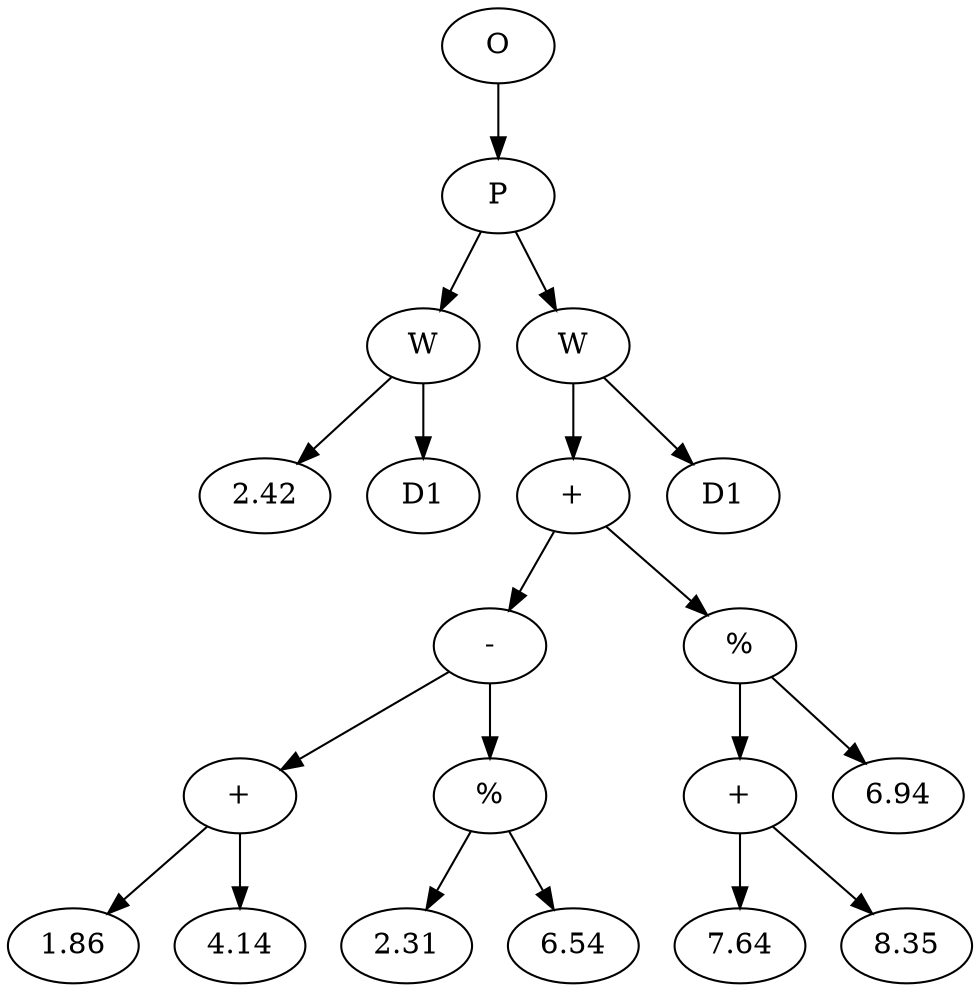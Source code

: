 // Tree
digraph {
	335246 [label=O]
	335247 [label=P]
	335246 -> 335247
	335248 [label=W]
	335247 -> 335248
	335249 [label=2.42]
	335248 -> 335249
	335250 [label=D1]
	335248 -> 335250
	335251 [label=W]
	335247 -> 335251
	335252 [label="+"]
	335251 -> 335252
	335253 [label="-"]
	335252 -> 335253
	335254 [label="+"]
	335253 -> 335254
	335255 [label=1.86]
	335254 -> 335255
	335256 [label=4.14]
	335254 -> 335256
	335257 [label="%"]
	335253 -> 335257
	335258 [label=2.31]
	335257 -> 335258
	335259 [label=6.54]
	335257 -> 335259
	335260 [label="%"]
	335252 -> 335260
	335261 [label="+"]
	335260 -> 335261
	335262 [label=7.64]
	335261 -> 335262
	335263 [label=8.35]
	335261 -> 335263
	335264 [label=6.94]
	335260 -> 335264
	335265 [label=D1]
	335251 -> 335265
}
